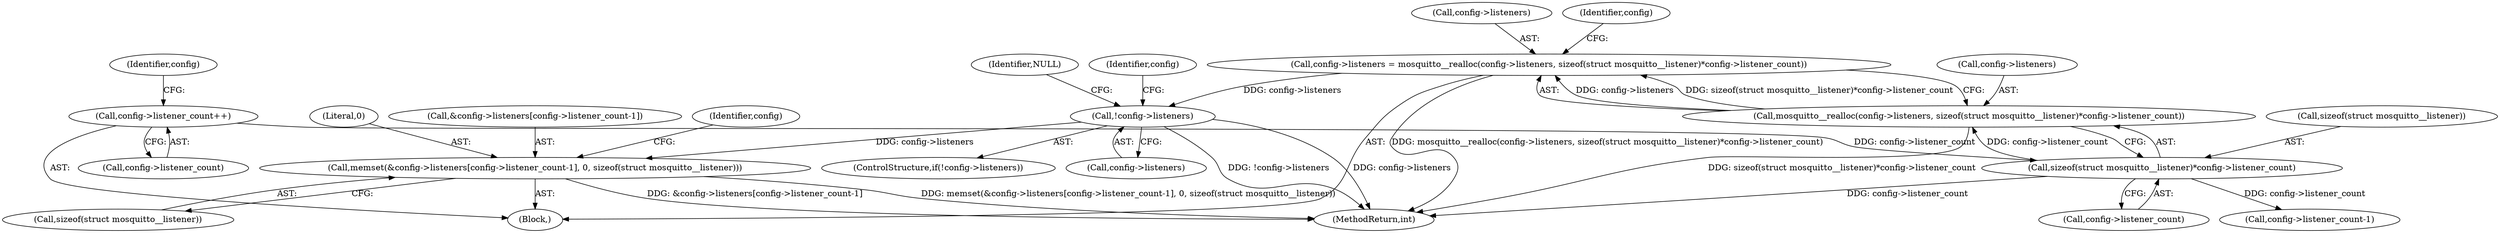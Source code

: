 digraph "0_mosquitto_9097577b49b7fdcf45d30975976dd93808ccc0c4@API" {
"1000326" [label="(Call,config->listeners = mosquitto__realloc(config->listeners, sizeof(struct mosquitto__listener)*config->listener_count))"];
"1000330" [label="(Call,mosquitto__realloc(config->listeners, sizeof(struct mosquitto__listener)*config->listener_count))"];
"1000334" [label="(Call,sizeof(struct mosquitto__listener)*config->listener_count)"];
"1000322" [label="(Call,config->listener_count++)"];
"1000341" [label="(Call,!config->listeners)"];
"1000352" [label="(Call,memset(&config->listeners[config->listener_count-1], 0, sizeof(struct mosquitto__listener)))"];
"1000327" [label="(Call,config->listeners)"];
"1000337" [label="(Call,config->listener_count)"];
"1000334" [label="(Call,sizeof(struct mosquitto__listener)*config->listener_count)"];
"1000369" [label="(Identifier,config)"];
"1000321" [label="(Block,)"];
"1000363" [label="(Literal,0)"];
"1000323" [label="(Call,config->listener_count)"];
"1000330" [label="(Call,mosquitto__realloc(config->listeners, sizeof(struct mosquitto__listener)*config->listener_count))"];
"1000353" [label="(Call,&config->listeners[config->listener_count-1])"];
"1000347" [label="(Identifier,NULL)"];
"1000356" [label="(Identifier,config)"];
"1000331" [label="(Call,config->listeners)"];
"1000953" [label="(MethodReturn,int)"];
"1000340" [label="(ControlStructure,if(!config->listeners))"];
"1000342" [label="(Call,config->listeners)"];
"1000364" [label="(Call,sizeof(struct mosquitto__listener))"];
"1000326" [label="(Call,config->listeners = mosquitto__realloc(config->listeners, sizeof(struct mosquitto__listener)*config->listener_count))"];
"1000341" [label="(Call,!config->listeners)"];
"1000328" [label="(Identifier,config)"];
"1000322" [label="(Call,config->listener_count++)"];
"1000352" [label="(Call,memset(&config->listeners[config->listener_count-1], 0, sizeof(struct mosquitto__listener)))"];
"1000343" [label="(Identifier,config)"];
"1000335" [label="(Call,sizeof(struct mosquitto__listener))"];
"1000358" [label="(Call,config->listener_count-1)"];
"1000326" -> "1000321"  [label="AST: "];
"1000326" -> "1000330"  [label="CFG: "];
"1000327" -> "1000326"  [label="AST: "];
"1000330" -> "1000326"  [label="AST: "];
"1000343" -> "1000326"  [label="CFG: "];
"1000326" -> "1000953"  [label="DDG: mosquitto__realloc(config->listeners, sizeof(struct mosquitto__listener)*config->listener_count)"];
"1000330" -> "1000326"  [label="DDG: config->listeners"];
"1000330" -> "1000326"  [label="DDG: sizeof(struct mosquitto__listener)*config->listener_count"];
"1000326" -> "1000341"  [label="DDG: config->listeners"];
"1000330" -> "1000334"  [label="CFG: "];
"1000331" -> "1000330"  [label="AST: "];
"1000334" -> "1000330"  [label="AST: "];
"1000330" -> "1000953"  [label="DDG: sizeof(struct mosquitto__listener)*config->listener_count"];
"1000334" -> "1000330"  [label="DDG: config->listener_count"];
"1000334" -> "1000337"  [label="CFG: "];
"1000335" -> "1000334"  [label="AST: "];
"1000337" -> "1000334"  [label="AST: "];
"1000334" -> "1000953"  [label="DDG: config->listener_count"];
"1000322" -> "1000334"  [label="DDG: config->listener_count"];
"1000334" -> "1000358"  [label="DDG: config->listener_count"];
"1000322" -> "1000321"  [label="AST: "];
"1000322" -> "1000323"  [label="CFG: "];
"1000323" -> "1000322"  [label="AST: "];
"1000328" -> "1000322"  [label="CFG: "];
"1000341" -> "1000340"  [label="AST: "];
"1000341" -> "1000342"  [label="CFG: "];
"1000342" -> "1000341"  [label="AST: "];
"1000347" -> "1000341"  [label="CFG: "];
"1000356" -> "1000341"  [label="CFG: "];
"1000341" -> "1000953"  [label="DDG: config->listeners"];
"1000341" -> "1000953"  [label="DDG: !config->listeners"];
"1000341" -> "1000352"  [label="DDG: config->listeners"];
"1000352" -> "1000321"  [label="AST: "];
"1000352" -> "1000364"  [label="CFG: "];
"1000353" -> "1000352"  [label="AST: "];
"1000363" -> "1000352"  [label="AST: "];
"1000364" -> "1000352"  [label="AST: "];
"1000369" -> "1000352"  [label="CFG: "];
"1000352" -> "1000953"  [label="DDG: &config->listeners[config->listener_count-1]"];
"1000352" -> "1000953"  [label="DDG: memset(&config->listeners[config->listener_count-1], 0, sizeof(struct mosquitto__listener))"];
}
